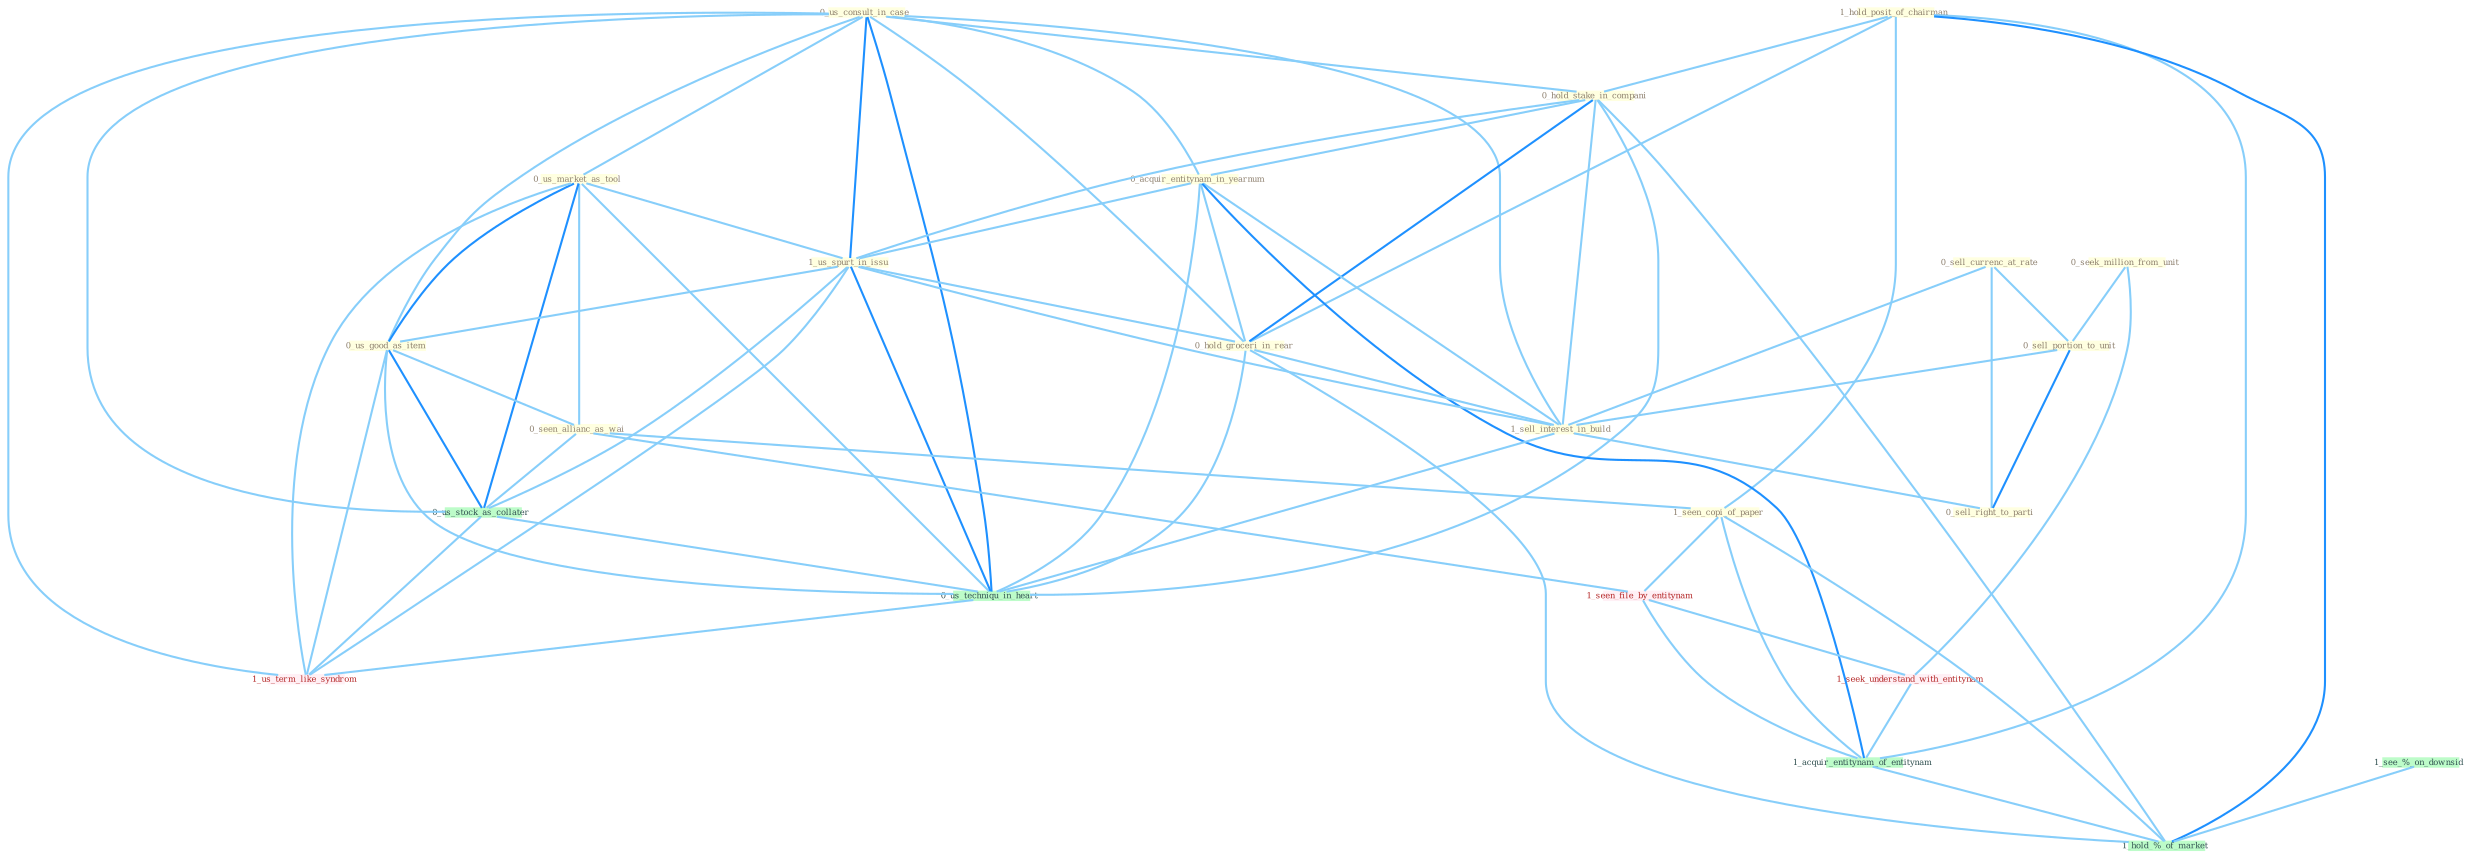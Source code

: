 Graph G{ 
    node
    [shape=polygon,style=filled,width=.5,height=.06,color="#BDFCC9",fixedsize=true,fontsize=4,
    fontcolor="#2f4f4f"];
    {node
    [color="#ffffe0", fontcolor="#8b7d6b"] "0_sell_currenc_at_rate " "0_us_consult_in_case " "1_hold_posit_of_chairman " "0_us_market_as_tool " "0_seek_million_from_unit " "0_hold_stake_in_compani " "0_acquir_entitynam_in_yearnum " "1_us_spurt_in_issu " "0_hold_groceri_in_rear " "0_sell_portion_to_unit " "0_us_good_as_item " "0_seen_allianc_as_wai " "1_sell_interest_in_build " "0_sell_right_to_parti " "1_seen_copi_of_paper "}
{node [color="#fff0f5", fontcolor="#b22222"] "1_seen_file_by_entitynam " "1_seek_understand_with_entitynam " "1_us_term_like_syndrom "}
edge [color="#B0E2FF"];

	"0_sell_currenc_at_rate " -- "0_sell_portion_to_unit " [w="1", color="#87cefa" ];
	"0_sell_currenc_at_rate " -- "1_sell_interest_in_build " [w="1", color="#87cefa" ];
	"0_sell_currenc_at_rate " -- "0_sell_right_to_parti " [w="1", color="#87cefa" ];
	"0_us_consult_in_case " -- "0_us_market_as_tool " [w="1", color="#87cefa" ];
	"0_us_consult_in_case " -- "0_hold_stake_in_compani " [w="1", color="#87cefa" ];
	"0_us_consult_in_case " -- "0_acquir_entitynam_in_yearnum " [w="1", color="#87cefa" ];
	"0_us_consult_in_case " -- "1_us_spurt_in_issu " [w="2", color="#1e90ff" , len=0.8];
	"0_us_consult_in_case " -- "0_hold_groceri_in_rear " [w="1", color="#87cefa" ];
	"0_us_consult_in_case " -- "0_us_good_as_item " [w="1", color="#87cefa" ];
	"0_us_consult_in_case " -- "1_sell_interest_in_build " [w="1", color="#87cefa" ];
	"0_us_consult_in_case " -- "0_us_stock_as_collater " [w="1", color="#87cefa" ];
	"0_us_consult_in_case " -- "0_us_techniqu_in_heart " [w="2", color="#1e90ff" , len=0.8];
	"0_us_consult_in_case " -- "1_us_term_like_syndrom " [w="1", color="#87cefa" ];
	"1_hold_posit_of_chairman " -- "0_hold_stake_in_compani " [w="1", color="#87cefa" ];
	"1_hold_posit_of_chairman " -- "0_hold_groceri_in_rear " [w="1", color="#87cefa" ];
	"1_hold_posit_of_chairman " -- "1_seen_copi_of_paper " [w="1", color="#87cefa" ];
	"1_hold_posit_of_chairman " -- "1_acquir_entitynam_of_entitynam " [w="1", color="#87cefa" ];
	"1_hold_posit_of_chairman " -- "1_hold_%_of_market " [w="2", color="#1e90ff" , len=0.8];
	"0_us_market_as_tool " -- "1_us_spurt_in_issu " [w="1", color="#87cefa" ];
	"0_us_market_as_tool " -- "0_us_good_as_item " [w="2", color="#1e90ff" , len=0.8];
	"0_us_market_as_tool " -- "0_seen_allianc_as_wai " [w="1", color="#87cefa" ];
	"0_us_market_as_tool " -- "0_us_stock_as_collater " [w="2", color="#1e90ff" , len=0.8];
	"0_us_market_as_tool " -- "0_us_techniqu_in_heart " [w="1", color="#87cefa" ];
	"0_us_market_as_tool " -- "1_us_term_like_syndrom " [w="1", color="#87cefa" ];
	"0_seek_million_from_unit " -- "0_sell_portion_to_unit " [w="1", color="#87cefa" ];
	"0_seek_million_from_unit " -- "1_seek_understand_with_entitynam " [w="1", color="#87cefa" ];
	"0_hold_stake_in_compani " -- "0_acquir_entitynam_in_yearnum " [w="1", color="#87cefa" ];
	"0_hold_stake_in_compani " -- "1_us_spurt_in_issu " [w="1", color="#87cefa" ];
	"0_hold_stake_in_compani " -- "0_hold_groceri_in_rear " [w="2", color="#1e90ff" , len=0.8];
	"0_hold_stake_in_compani " -- "1_sell_interest_in_build " [w="1", color="#87cefa" ];
	"0_hold_stake_in_compani " -- "0_us_techniqu_in_heart " [w="1", color="#87cefa" ];
	"0_hold_stake_in_compani " -- "1_hold_%_of_market " [w="1", color="#87cefa" ];
	"0_acquir_entitynam_in_yearnum " -- "1_us_spurt_in_issu " [w="1", color="#87cefa" ];
	"0_acquir_entitynam_in_yearnum " -- "0_hold_groceri_in_rear " [w="1", color="#87cefa" ];
	"0_acquir_entitynam_in_yearnum " -- "1_sell_interest_in_build " [w="1", color="#87cefa" ];
	"0_acquir_entitynam_in_yearnum " -- "1_acquir_entitynam_of_entitynam " [w="2", color="#1e90ff" , len=0.8];
	"0_acquir_entitynam_in_yearnum " -- "0_us_techniqu_in_heart " [w="1", color="#87cefa" ];
	"1_us_spurt_in_issu " -- "0_hold_groceri_in_rear " [w="1", color="#87cefa" ];
	"1_us_spurt_in_issu " -- "0_us_good_as_item " [w="1", color="#87cefa" ];
	"1_us_spurt_in_issu " -- "1_sell_interest_in_build " [w="1", color="#87cefa" ];
	"1_us_spurt_in_issu " -- "0_us_stock_as_collater " [w="1", color="#87cefa" ];
	"1_us_spurt_in_issu " -- "0_us_techniqu_in_heart " [w="2", color="#1e90ff" , len=0.8];
	"1_us_spurt_in_issu " -- "1_us_term_like_syndrom " [w="1", color="#87cefa" ];
	"0_hold_groceri_in_rear " -- "1_sell_interest_in_build " [w="1", color="#87cefa" ];
	"0_hold_groceri_in_rear " -- "0_us_techniqu_in_heart " [w="1", color="#87cefa" ];
	"0_hold_groceri_in_rear " -- "1_hold_%_of_market " [w="1", color="#87cefa" ];
	"0_sell_portion_to_unit " -- "1_sell_interest_in_build " [w="1", color="#87cefa" ];
	"0_sell_portion_to_unit " -- "0_sell_right_to_parti " [w="2", color="#1e90ff" , len=0.8];
	"0_us_good_as_item " -- "0_seen_allianc_as_wai " [w="1", color="#87cefa" ];
	"0_us_good_as_item " -- "0_us_stock_as_collater " [w="2", color="#1e90ff" , len=0.8];
	"0_us_good_as_item " -- "0_us_techniqu_in_heart " [w="1", color="#87cefa" ];
	"0_us_good_as_item " -- "1_us_term_like_syndrom " [w="1", color="#87cefa" ];
	"0_seen_allianc_as_wai " -- "1_seen_copi_of_paper " [w="1", color="#87cefa" ];
	"0_seen_allianc_as_wai " -- "1_seen_file_by_entitynam " [w="1", color="#87cefa" ];
	"0_seen_allianc_as_wai " -- "0_us_stock_as_collater " [w="1", color="#87cefa" ];
	"1_sell_interest_in_build " -- "0_sell_right_to_parti " [w="1", color="#87cefa" ];
	"1_sell_interest_in_build " -- "0_us_techniqu_in_heart " [w="1", color="#87cefa" ];
	"1_seen_copi_of_paper " -- "1_seen_file_by_entitynam " [w="1", color="#87cefa" ];
	"1_seen_copi_of_paper " -- "1_acquir_entitynam_of_entitynam " [w="1", color="#87cefa" ];
	"1_seen_copi_of_paper " -- "1_hold_%_of_market " [w="1", color="#87cefa" ];
	"1_seen_file_by_entitynam " -- "1_seek_understand_with_entitynam " [w="1", color="#87cefa" ];
	"1_seen_file_by_entitynam " -- "1_acquir_entitynam_of_entitynam " [w="1", color="#87cefa" ];
	"0_us_stock_as_collater " -- "0_us_techniqu_in_heart " [w="1", color="#87cefa" ];
	"0_us_stock_as_collater " -- "1_us_term_like_syndrom " [w="1", color="#87cefa" ];
	"1_seek_understand_with_entitynam " -- "1_acquir_entitynam_of_entitynam " [w="1", color="#87cefa" ];
	"1_acquir_entitynam_of_entitynam " -- "1_hold_%_of_market " [w="1", color="#87cefa" ];
	"0_us_techniqu_in_heart " -- "1_us_term_like_syndrom " [w="1", color="#87cefa" ];
	"1_see_%_on_downsid " -- "1_hold_%_of_market " [w="1", color="#87cefa" ];
}